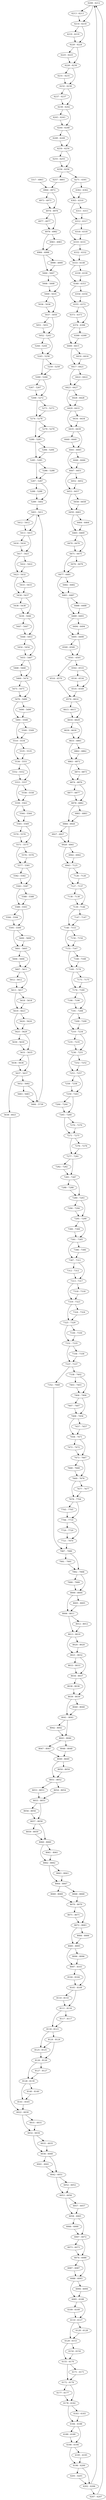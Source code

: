 strict digraph "" {
	"6208 - 6212" -> "6213 - 6213";
	"6208 - 6212" -> "6214 - 6218";
	"6213 - 6213" -> "6214 - 6218";
	"6214 - 6218" -> "6219 - 6219";
	"6214 - 6218" -> "6220 - 6224";
	"6500 - 6500" -> "6501 - 6501";
	"6501 - 6501" -> "6516 - 6570";
	"6501 - 6501" -> "6502 - 6533";
	"6516 - 6570" -> "6574 - 6614";
	"6502 - 6533" -> "6535 - 6549";
	"6502 - 6533" -> "6534 - 6534";
	"7294 - 7294" -> "7295 - 7299";
	"7295 - 7299" -> "7300 - 7300";
	"7295 - 7299" -> "7301 - 7305";
	"5576 - 5576" -> "5577 - 5581";
	"5577 - 5581" -> "5583 - 5587";
	"5577 - 5581" -> "5582 - 5582";
	"5583 - 5587" -> "5588 - 5588";
	"5583 - 5587" -> "5589 - 5593";
	"5582 - 5582" -> "5583 - 5587";
	"5600 - 5600" -> "5601 - 5605";
	"5601 - 5605" -> "5607 - 5611";
	"5601 - 5605" -> "5606 - 5606";
	"6066 - 6066" -> "6067 - 6072";
	"6067 - 6072" -> "6073 - 6073";
	"6067 - 6072" -> "6074 - 6086";
	"6184 - 6188" -> "6189 - 6189";
	"6184 - 6188" -> "6190 - 6194";
	"6189 - 6189" -> "6190 - 6194";
	"6190 - 6194" -> "6196 - 6200";
	"6190 - 6194" -> "6195 - 6195";
	"6863 - 6872" -> "6874 - 6876";
	"6863 - 6872" -> "6873 - 6873";
	"6874 - 6876" -> "6877 - 6877";
	"6874 - 6876" -> "6878 - 6882";
	"6873 - 6873" -> "6874 - 6876";
	"4978 - 4982" -> "4983 - 4983";
	"4978 - 4982" -> "4984 - 4998";
	"4983 - 4983" -> "4984 - 4998";
	"4984 - 4998" -> "4999 - 4999";
	"4984 - 4998" -> "5000 - 5007";
	"6177 - 6177" -> "6178 - 6182";
	"6178 - 6182" -> "6184 - 6188";
	"6178 - 6182" -> "6183 - 6183";
	"6183 - 6183" -> "6184 - 6188";
	"7155 - 7167" -> "7169 - 7174";
	"7155 - 7167" -> "7168 - 7168";
	"7169 - 7174" -> "7176 - 7189";
	"7169 - 7174" -> "7175 - 7175";
	"7168 - 7168" -> "7169 - 7174";
	"6470 - 6470" -> "6471 - 6475";
	"6471 - 6475" -> "6477 - 6481";
	"6471 - 6475" -> "6476 - 6476";
	"6058 - 6065" -> "6066 - 6066";
	"6058 - 6065" -> "6067 - 6072";
	"7210 - 7234" -> "7235 - 7235";
	"7210 - 7234" -> "7236 - 7251";
	"7235 - 7235" -> "7236 - 7251";
	"7236 - 7251" -> "7253 - 7257";
	"7236 - 7251" -> "7252 - 7252";
	"7331 - 7335" -> "7337 - 7337";
	"7331 - 7335" -> "7336 - 7336";
	"7337 - 7337" -> "7352 - 7949";
	"7337 - 7337" -> "7338 - 7402";
	"7336 - 7336" -> "7337 - 7337";
	"8118 - 8123" -> "8125 - 8125";
	"8118 - 8123" -> "8124 - 8124";
	"8125 - 8125" -> "8126 - 8126";
	"8124 - 8124" -> "8125 - 8125";
	"8124 - 8124" -> "8126 - 8126";
	"5683 - 5683" -> "5684 - 5739";
	"5684 - 5739" -> "5403 - 5411";
	"5588 - 5588" -> "5589 - 5593";
	"5589 - 5593" -> "5595 - 5599";
	"5589 - 5593" -> "5594 - 5594";
	"5259 - 5259" -> "5260 - 5266";
	"5260 - 5266" -> "5268 - 5272";
	"5260 - 5266" -> "5267 - 5267";
	"5268 - 5272" -> "5273 - 5273";
	"5268 - 5272" -> "5274 - 5278";
	"5267 - 5267" -> "5268 - 5272";
	"7307 - 7311" -> "7312 - 7312";
	"7307 - 7311" -> "7313 - 7317";
	"7312 - 7312" -> "7313 - 7317";
	"7313 - 7317" -> "7319 - 7323";
	"7313 - 7317" -> "7318 - 7318";
	"5286 - 5286" -> "5287 - 5287";
	"5287 - 5287" -> "5289 - 5402";
	"5287 - 5287" -> "5288 - 5288";
	"5289 - 5402" -> "5403 - 5411";
	"5288 - 5288" -> "5289 - 5402";
	"6615 - 6615" -> "6616 - 6629";
	"6616 - 6629" -> "6630 - 6630";
	"6616 - 6629" -> "6631 - 6861";
	"8097 - 8103" -> "8104 - 8104";
	"8097 - 8103" -> "8105 - 8109";
	"8104 - 8104" -> "8105 - 8109";
	"8105 - 8109" -> "8110 - 8110";
	"8105 - 8109" -> "8111 - 8116";
	"8126 - 8126" -> "8128 - 8139";
	"8126 - 8126" -> "8127 - 8127";
	"8128 - 8139" -> "8141 - 8165";
	"8128 - 8139" -> "8140 - 8140";
	"8127 - 8127" -> "8128 - 8139";
	"8141 - 8165" -> "6022 - 6030";
	"8140 - 8140" -> "8141 - 8165";
	"5422 - 5422" -> "5423 - 5432";
	"5423 - 5432" -> "5433 - 5433";
	"5423 - 5432" -> "5434 - 5437";
	"5433 - 5433" -> "5434 - 5437";
	"5434 - 5437" -> "5439 - 5446";
	"5434 - 5437" -> "5438 - 5438";
	"5631 - 5635" -> "5637 - 5637";
	"5631 - 5635" -> "5636 - 5636";
	"5637 - 5637" -> "5652 - 5682";
	"5637 - 5637" -> "5638 - 6021";
	"5636 - 5636" -> "5637 - 5637";
	"5509 - 5509" -> "5510 - 5534";
	"5510 - 5534" -> "5535 - 5535";
	"5510 - 5534" -> "5536 - 5551";
	"6302 - 6302" -> "6303 - 6310";
	"6303 - 6310" -> "6312 - 6317";
	"6303 - 6310" -> "6311 - 6311";
	"5624 - 5624" -> "5625 - 5629";
	"5625 - 5629" -> "5631 - 5635";
	"5625 - 5629" -> "5630 - 5630";
	"6073 - 6073" -> "6074 - 6086";
	"6074 - 6086" -> "6087 - 6087";
	"6074 - 6086" -> "6088 - 6093";
	"5009 - 5035" -> "5037 - 5050";
	"5009 - 5035" -> "5036 - 5036";
	"5037 - 5050" -> "5052 - 5243";
	"5037 - 5050" -> "5051 - 5051";
	"5036 - 5036" -> "5037 - 5050";
	"5455 - 5467" -> "5469 - 5474";
	"5455 - 5467" -> "5468 - 5468";
	"5469 - 5474" -> "5476 - 5489";
	"5469 - 5474" -> "5475 - 5475";
	"5468 - 5468" -> "5469 - 5474";
	"7306 - 7306" -> "7307 - 7311";
	"5535 - 5535" -> "5536 - 5551";
	"5536 - 5551" -> "5553 - 5557";
	"5536 - 5551" -> "5552 - 5552";
	"5553 - 5557" -> "5558 - 5558";
	"5553 - 5557" -> "5559 - 5563";
	"5552 - 5552" -> "5553 - 5557";
	"7352 - 7949" -> "7987 - 7990";
	"7338 - 7402" -> "7404 - 7406";
	"7338 - 7402" -> "7403 - 7403";
	"5564 - 5564" -> "5565 - 5569";
	"5565 - 5569" -> "5571 - 5575";
	"5565 - 5569" -> "5570 - 5570";
	"5571 - 5575" -> "5576 - 5576";
	"5571 - 5575" -> "5577 - 5581";
	"5570 - 5570" -> "5571 - 5575";
	"7999 - 7999" -> "8000 - 8004";
	"8000 - 8004" -> "8006 - 8011";
	"8000 - 8004" -> "8005 - 8005";
	"6355 - 6372" -> "6373 - 6373";
	"6355 - 6372" -> "6374 - 6398";
	"6373 - 6373" -> "6374 - 6398";
	"6374 - 6398" -> "6400 - 6415";
	"6374 - 6398" -> "6399 - 6399";
	"7138 - 7138" -> "7139 - 7146";
	"7139 - 7146" -> "7148 - 7153";
	"7139 - 7146" -> "7147 - 7147";
	"8038 - 8038" -> "8039 - 8039";
	"8039 - 8039" -> "8041 - 8041";
	"8039 - 8039" -> "8040 - 8040";
	"8041 - 8041" -> "8042 - 8042";
	"8041 - 8041" -> "8043 - 8046";
	"8040 - 8040" -> "8041 - 8041";
	"7190 - 7190" -> "7191 - 7208";
	"7191 - 7208" -> "7210 - 7234";
	"7191 - 7208" -> "7209 - 7209";
	"6333 - 6338" -> "6340 - 6353";
	"6333 - 6338" -> "6339 - 6339";
	"6340 - 6353" -> "6355 - 6372";
	"6340 - 6353" -> "6354 - 6354";
	"6339 - 6339" -> "6340 - 6353";
	"6225 - 6225" -> "6226 - 6230";
	"6226 - 6230" -> "6231 - 6231";
	"6226 - 6230" -> "6232 - 6236";
	"6231 - 6231" -> "6232 - 6236";
	"6232 - 6236" -> "6237 - 6237";
	"6232 - 6236" -> "6238 - 6242";
	"4974 - 4976" -> "4978 - 4982";
	"4974 - 4976" -> "4977 - 4977";
	"4977 - 4977" -> "4978 - 4982";
	"6271 - 6301" -> "6302 - 6302";
	"6271 - 6301" -> "6303 - 6310";
	"5008 - 5008" -> "5009 - 5035";
	"5490 - 5490" -> "5491 - 5508";
	"5491 - 5508" -> "5509 - 5509";
	"5491 - 5508" -> "5510 - 5534";
	"7264 - 7264" -> "7265 - 7269";
	"7265 - 7269" -> "7271 - 7275";
	"7265 - 7269" -> "7270 - 7270";
	"7271 - 7275" -> "7277 - 7281";
	"7271 - 7275" -> "7276 - 7276";
	"7270 - 7270" -> "7271 - 7275";
	"8006 - 8011" -> "8013 - 8019";
	"8006 - 8011" -> "8012 - 8012";
	"8013 - 8019" -> "8021 - 8032";
	"8013 - 8019" -> "8020 - 8020";
	"8012 - 8012" -> "8013 - 8019";
	"5052 - 5243" -> "5245 - 5258";
	"5052 - 5243" -> "5244 - 5244";
	"5051 - 5051" -> "5052 - 5243";
	"8110 - 8110" -> "8111 - 8116";
	"8111 - 8116" -> "8118 - 8123";
	"8111 - 8116" -> "8117 - 8117";
	"7987 - 7990" -> "7991 - 7991";
	"7987 - 7990" -> "7992 - 7998";
	"7991 - 7991" -> "7992 - 7998";
	"7992 - 7998" -> "7999 - 7999";
	"7992 - 7998" -> "8000 - 8004";
	"6087 - 6087" -> "6088 - 6093";
	"6088 - 6093" -> "6095 - 6108";
	"6088 - 6093" -> "6094 - 6094";
	"6095 - 6108" -> "6109 - 6109";
	"6095 - 6108" -> "6110 - 6127";
	"6094 - 6094" -> "6095 - 6108";
	"7176 - 7189" -> "7190 - 7190";
	"7176 - 7189" -> "7191 - 7208";
	"7404 - 7406" -> "7408 - 7456";
	"7404 - 7406" -> "7407 - 7407";
	"7408 - 7456" -> "7457 - 7457";
	"7408 - 7456" -> "7458 - 7471";
	"7407 - 7407" -> "7408 - 7456";
	"7127 - 7137" -> "7138 - 7138";
	"7127 - 7137" -> "7139 - 7146";
	"7258 - 7258" -> "7259 - 7263";
	"7259 - 7263" -> "7264 - 7264";
	"7259 - 7263" -> "7265 - 7269";
	"6477 - 6481" -> "6483 - 6487";
	"6477 - 6481" -> "6482 - 6482";
	"6483 - 6487" -> "6489 - 6493";
	"6483 - 6487" -> "6488 - 6488";
	"6482 - 6482" -> "6483 - 6487";
	"6172 - 6176" -> "6177 - 6177";
	"6172 - 6176" -> "6178 - 6182";
	"6574 - 6614" -> "6615 - 6615";
	"6574 - 6614" -> "6616 - 6629";
	"6053 - 6056" -> "6058 - 6065";
	"6053 - 6056" -> "6057 - 6057";
	"6057 - 6057" -> "6058 - 6065";
	"4999 - 4999" -> "5000 - 5007";
	"5000 - 5007" -> "5009 - 5035";
	"5000 - 5007" -> "5008 - 5008";
	"8055 - 8055" -> "8056 - 8056";
	"8055 - 8055" -> "8057 - 8058";
	"8056 - 8056" -> "8057 - 8058";
	"8057 - 8058" -> "8059 - 8059";
	"8057 - 8058" -> "8060 - 8060";
	"7288 - 7288" -> "7289 - 7293";
	"7289 - 7293" -> "7294 - 7294";
	"7289 - 7293" -> "7295 - 7299";
	"6877 - 6877" -> "6878 - 6882";
	"6878 - 6882" -> "6884 - 6926";
	"6878 - 6882" -> "6883 - 6883";
	"6429 - 6433" -> "6435 - 6439";
	"6429 - 6433" -> "6434 - 6434";
	"6435 - 6439" -> "6440 - 6440";
	"6435 - 6439" -> "6441 - 6445";
	"6434 - 6434" -> "6435 - 6439";
	"6207 - 6207" -> "6208 - 6212";
	"6417 - 6421" -> "6423 - 6427";
	"6417 - 6421" -> "6422 - 6422";
	"6423 - 6427" -> "6429 - 6433";
	"6423 - 6427" -> "6428 - 6428";
	"6422 - 6422" -> "6423 - 6427";
	"6630 - 6630" -> "6631 - 6861";
	"6631 - 6861" -> "6863 - 6872";
	"6631 - 6861" -> "6862 - 6862";
	"6862 - 6862" -> "6863 - 6872";
	"7706 - 7719" -> "7721 - 7970";
	"7706 - 7719" -> "7720 - 7720";
	"7721 - 7970" -> "7987 - 7990";
	"7720 - 7720" -> "7721 - 7970";
	"6354 - 6354" -> "6355 - 6372";
	"8047 - 8047" -> "8049 - 8049";
	"8049 - 8049" -> "8051 - 8052";
	"8049 - 8049" -> "8050 - 8050";
	"8051 - 8052" -> "8053 - 8053";
	"8051 - 8052" -> "8054 - 8054";
	"8050 - 8050" -> "8051 - 8052";
	"7705 - 7705" -> "7706 - 7719";
	"5284 - 5284" -> "5285 - 5285";
	"5285 - 5285" -> "5286 - 5286";
	"5285 - 5285" -> "5287 - 5287";
	"6036 - 6040" -> "6041 - 6041";
	"6036 - 6040" -> "6042 - 6051";
	"6041 - 6041" -> "6042 - 6051";
	"6042 - 6051" -> "6053 - 6056";
	"6042 - 6051" -> "6052 - 6052";
	"5273 - 5273" -> "5274 - 5278";
	"5274 - 5278" -> "5279 - 5279";
	"5274 - 5278" -> "5280 - 5283";
	"7677 - 7677" -> "7678 - 7704";
	"7678 - 7704" -> "7706 - 7719";
	"7678 - 7704" -> "7705 - 7705";
	"6927 - 6927" -> "6928 - 6941";
	"6928 - 6941" -> "6943 - 7125";
	"6928 - 6941" -> "6942 - 6942";
	"4973 - 4973" -> "4974 - 4976";
	"5558 - 5558" -> "5559 - 5563";
	"5559 - 5563" -> "5564 - 5564";
	"5559 - 5563" -> "5565 - 5569";
	"6943 - 7125" -> "7127 - 7137";
	"6943 - 7125" -> "7126 - 7126";
	"6942 - 6942" -> "6943 - 7125";
	"6428 - 6428" -> "6429 - 6433";
	"8042 - 8042" -> "8043 - 8046";
	"8043 - 8046" -> "8047 - 8047";
	"8043 - 8046" -> "8048 - 8048";
	"8048 - 8048" -> "8049 - 8049";
	"5417 - 5421" -> "5422 - 5422";
	"5417 - 5421" -> "5423 - 5432";
	"5403 - 5411" -> "5413 - 5415";
	"5403 - 5411" -> "5412 - 5412";
	"6884 - 6926" -> "6927 - 6927";
	"6884 - 6926" -> "6928 - 6941";
	"6489 - 6493" -> "6495 - 6499";
	"6489 - 6493" -> "6494 - 6494";
	"6488 - 6488" -> "6489 - 6493";
	"7154 - 7154" -> "7155 - 7167";
	"5607 - 5611" -> "5613 - 5617";
	"5607 - 5611" -> "5612 - 5612";
	"5613 - 5617" -> "5618 - 5618";
	"5613 - 5617" -> "5619 - 5623";
	"5612 - 5612" -> "5613 - 5617";
	"6495 - 6499" -> "6500 - 6500";
	"6495 - 6499" -> "6501 - 6501";
	"7300 - 7300" -> "7301 - 7305";
	"7301 - 7305" -> "7307 - 7311";
	"7301 - 7305" -> "7306 - 7306";
	"8064 - 8067" -> "8069 - 8069";
	"8064 - 8067" -> "8068 - 8068";
	"8069 - 8069" -> "8070 - 8070";
	"8068 - 8068" -> "8070 - 8070";
	"7330 - 7330" -> "7331 - 7335";
	"6453 - 6457" -> "6459 - 6463";
	"6453 - 6457" -> "6458 - 6458";
	"6459 - 6463" -> "6465 - 6469";
	"6459 - 6463" -> "6464 - 6464";
	"6458 - 6458" -> "6459 - 6463";
	"7669 - 7676" -> "7677 - 7677";
	"7669 - 7676" -> "7678 - 7704";
	"7403 - 7403" -> "7404 - 7406";
	"8071 - 8071" -> "8072 - 8083";
	"8072 - 8083" -> "8085 - 8095";
	"8072 - 8083" -> "8084 - 8084";
	"8085 - 8095" -> "8097 - 8103";
	"8085 - 8095" -> "8096 - 8096";
	"8084 - 8084" -> "8085 - 8095";
	"8053 - 8053" -> "8055 - 8055";
	"8054 - 8054" -> "8055 - 8055";
	"8096 - 8096" -> "8097 - 8103";
	"6237 - 6237" -> "6238 - 6242";
	"6238 - 6242" -> "6243 - 6243";
	"6238 - 6242" -> "6244 - 6248";
	"6243 - 6243" -> "6244 - 6248";
	"6244 - 6248" -> "6249 - 6249";
	"6244 - 6248" -> "6250 - 6254";
	"8070 - 8070" -> "8071 - 8071";
	"8070 - 8070" -> "8072 - 8083";
	"6052 - 6052" -> "6053 - 6056";
	"5448 - 5453" -> "5455 - 5467";
	"5448 - 5453" -> "5454 - 5454";
	"5454 - 5454" -> "5455 - 5467";
	"8059 - 8059" -> "8060 - 8060";
	"8060 - 8060" -> "8062 - 8062";
	"8060 - 8060" -> "8061 - 8061";
	"8062 - 8062" -> "8064 - 8067";
	"8062 - 8062" -> "8063 - 8063";
	"8061 - 8061" -> "8062 - 8062";
	"8063 - 8063" -> "8064 - 8067";
	"8021 - 8032" -> "8033 - 8033";
	"8021 - 8032" -> "8034 - 8037";
	"8020 - 8020" -> "8021 - 8032";
	"5618 - 5618" -> "5619 - 5623";
	"5619 - 5623" -> "5624 - 5624";
	"5619 - 5623" -> "5625 - 5629";
	"7457 - 7457" -> "7458 - 7471";
	"7458 - 7471" -> "7473 - 7667";
	"7458 - 7471" -> "7472 - 7472";
	"6255 - 6255" -> "6256 - 6256";
	"6256 - 6256" -> "6271 - 6301";
	"6256 - 6256" -> "6257 - 8801";
	"6257 - 8801" -> "4964 - 4972";
	"6129 - 6153" -> "6155 - 6170";
	"6129 - 6153" -> "6154 - 6154";
	"6155 - 6170" -> "6172 - 6176";
	"6155 - 6170" -> "6171 - 6171";
	"6154 - 6154" -> "6155 - 6170";
	"7277 - 7281" -> "7282 - 7282";
	"7277 - 7281" -> "7283 - 7287";
	"7276 - 7276" -> "7277 - 7281";
	"6171 - 6171" -> "6172 - 6176";
	"5279 - 5279" -> "5280 - 5283";
	"5280 - 5283" -> "5284 - 5284";
	"5280 - 5283" -> "5285 - 5285";
	"8005 - 8005" -> "8006 - 8011";
	"6109 - 6109" -> "6110 - 6127";
	"6110 - 6127" -> "6129 - 6153";
	"6110 - 6127" -> "6128 - 6128";
	"6128 - 6128" -> "6129 - 6153";
	"4964 - 4972" -> "4974 - 4976";
	"4964 - 4972" -> "4973 - 4973";
	"5476 - 5489" -> "5490 - 5490";
	"5476 - 5489" -> "5491 - 5508";
	"7473 - 7667" -> "7669 - 7676";
	"7473 - 7667" -> "7668 - 7668";
	"7472 - 7472" -> "7473 - 7667";
	"6416 - 6416" -> "6417 - 6421";
	"6202 - 6206" -> "6208 - 6212";
	"6202 - 6206" -> "6207 - 6207";
	"7148 - 7153" -> "7155 - 7167";
	"7148 - 7153" -> "7154 - 7154";
	"6196 - 6200" -> "6202 - 6206";
	"6196 - 6200" -> "6201 - 6201";
	"6195 - 6195" -> "6196 - 6200";
	"5652 - 5682" -> "5683 - 5683";
	"5652 - 5682" -> "5684 - 5739";
	"5638 - 6021" -> "6022 - 6030";
	"5439 - 5446" -> "5448 - 5453";
	"5439 - 5446" -> "5447 - 5447";
	"5438 - 5438" -> "5439 - 5446";
	"6465 - 6469" -> "6470 - 6470";
	"6465 - 6469" -> "6471 - 6475";
	"6464 - 6464" -> "6465 - 6469";
	"7126 - 7126" -> "7127 - 7137";
	"7668 - 7668" -> "7669 - 7676";
	"5416 - 5416" -> "5417 - 5421";
	"6022 - 6030" -> "6032 - 6034";
	"6022 - 6030" -> "6031 - 6031";
	"7325 - 7329" -> "7331 - 7335";
	"7325 - 7329" -> "7330 - 7330";
	"6219 - 6219" -> "6220 - 6224";
	"6220 - 6224" -> "6225 - 6225";
	"6220 - 6224" -> "6226 - 6230";
	"5245 - 5258" -> "5259 - 5259";
	"5245 - 5258" -> "5260 - 5266";
	"5244 - 5244" -> "5245 - 5258";
	"5606 - 5606" -> "5607 - 5611";
	"6494 - 6494" -> "6495 - 6499";
	"7253 - 7257" -> "7258 - 7258";
	"7253 - 7257" -> "7259 - 7263";
	"7252 - 7252" -> "7253 - 7257";
	"6535 - 6549" -> "6574 - 6614";
	"6534 - 6534" -> "6535 - 6549";
	"6032 - 6034" -> "6036 - 6040";
	"6032 - 6034" -> "6035 - 6035";
	"6031 - 6031" -> "6032 - 6034";
	"7282 - 7282" -> "7283 - 7287";
	"7283 - 7287" -> "7288 - 7288";
	"7283 - 7287" -> "7289 - 7293";
	"5447 - 5447" -> "5448 - 5453";
	"6447 - 6451" -> "6453 - 6457";
	"6447 - 6451" -> "6452 - 6452";
	"6452 - 6452" -> "6453 - 6457";
	"5595 - 5599" -> "5600 - 5600";
	"5595 - 5599" -> "5601 - 5605";
	"5594 - 5594" -> "5595 - 5599";
	"6201 - 6201" -> "6202 - 6206";
	"3317 - 4963" -> "4964 - 4972";
	"6476 - 6476" -> "6477 - 6481";
	"6883 - 6883" -> "6884 - 6926";
	"7319 - 7323" -> "7325 - 7329";
	"7319 - 7323" -> "7324 - 7324";
	"7324 - 7324" -> "7325 - 7329";
	"8033 - 8033" -> "8034 - 8037";
	"8034 - 8037" -> "8038 - 8038";
	"8034 - 8037" -> "8039 - 8039";
	"5413 - 5415" -> "5417 - 5421";
	"5413 - 5415" -> "5416 - 5416";
	"5412 - 5412" -> "5413 - 5415";
	"6249 - 6249" -> "6250 - 6254";
	"6250 - 6254" -> "6255 - 6255";
	"6250 - 6254" -> "6256 - 6256";
	"8117 - 8117" -> "8118 - 8123";
	"7318 - 7318" -> "7319 - 7323";
	"5475 - 5475" -> "5476 - 5489";
	"6400 - 6415" -> "6417 - 6421";
	"6400 - 6415" -> "6416 - 6416";
	"6399 - 6399" -> "6400 - 6415";
	"6319 - 6331" -> "6333 - 6338";
	"6319 - 6331" -> "6332 - 6332";
	"6332 - 6332" -> "6333 - 6338";
	"5630 - 5630" -> "5631 - 5635";
	"7175 - 7175" -> "7176 - 7189";
	"7209 - 7209" -> "7210 - 7234";
	"6446 - 6446" -> "6447 - 6451";
	"6312 - 6317" -> "6319 - 6331";
	"6312 - 6317" -> "6318 - 6318";
	"6311 - 6311" -> "6312 - 6317";
	"6440 - 6440" -> "6441 - 6445";
	"6441 - 6445" -> "6447 - 6451";
	"6441 - 6445" -> "6446 - 6446";
	"6035 - 6035" -> "6036 - 6040";
	"6318 - 6318" -> "6319 - 6331";
	"7147 - 7147" -> "7148 - 7153";
}
